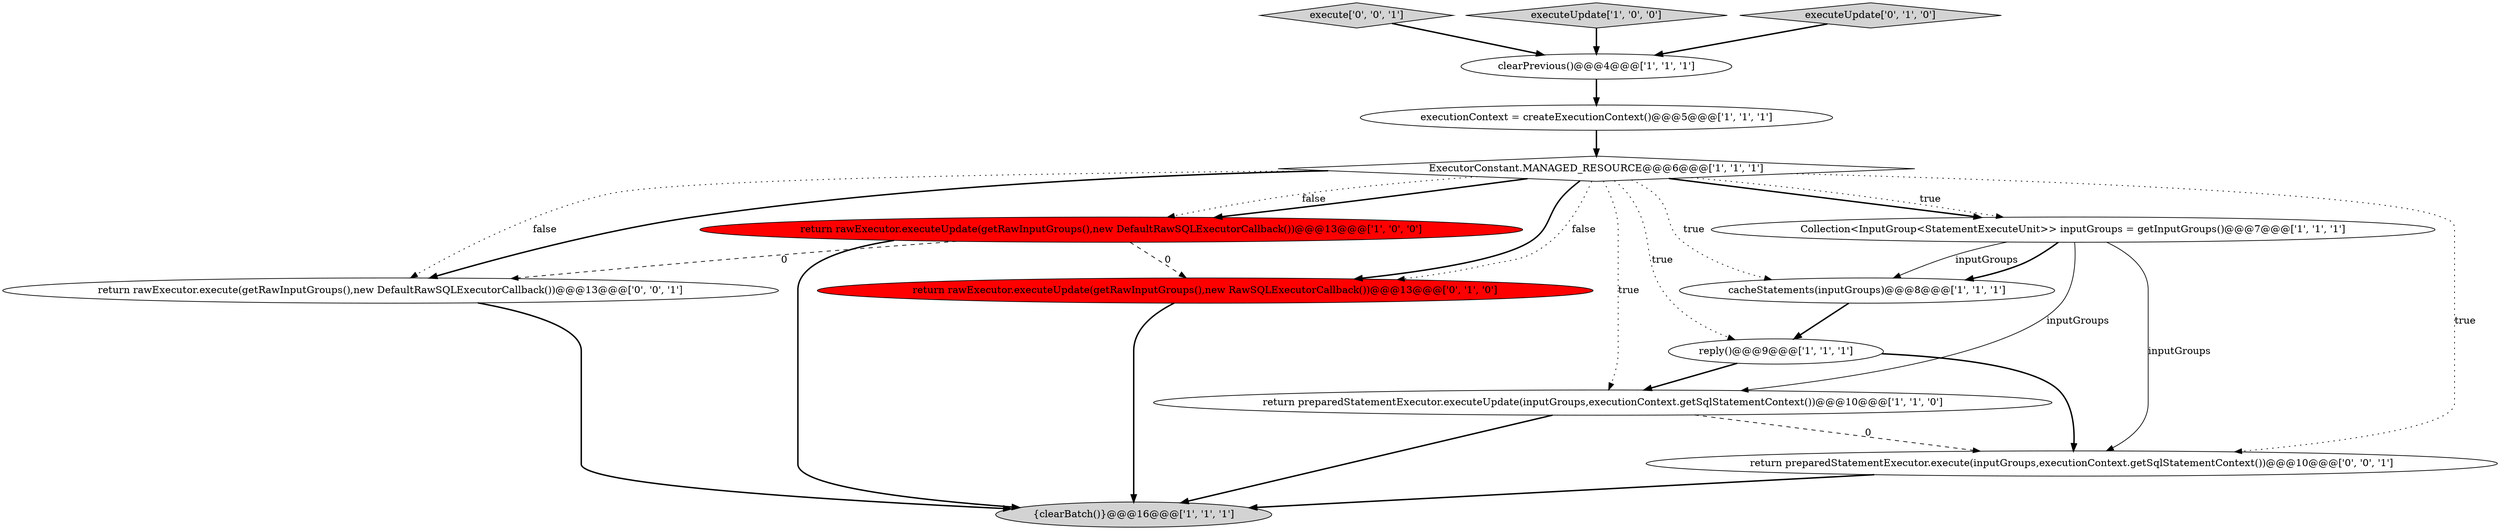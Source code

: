 digraph {
13 [style = filled, label = "return rawExecutor.execute(getRawInputGroups(),new DefaultRawSQLExecutorCallback())@@@13@@@['0', '0', '1']", fillcolor = white, shape = ellipse image = "AAA0AAABBB3BBB"];
4 [style = filled, label = "return rawExecutor.executeUpdate(getRawInputGroups(),new DefaultRawSQLExecutorCallback())@@@13@@@['1', '0', '0']", fillcolor = red, shape = ellipse image = "AAA1AAABBB1BBB"];
14 [style = filled, label = "execute['0', '0', '1']", fillcolor = lightgray, shape = diamond image = "AAA0AAABBB3BBB"];
10 [style = filled, label = "return rawExecutor.executeUpdate(getRawInputGroups(),new RawSQLExecutorCallback())@@@13@@@['0', '1', '0']", fillcolor = red, shape = ellipse image = "AAA1AAABBB2BBB"];
3 [style = filled, label = "executionContext = createExecutionContext()@@@5@@@['1', '1', '1']", fillcolor = white, shape = ellipse image = "AAA0AAABBB1BBB"];
9 [style = filled, label = "executeUpdate['1', '0', '0']", fillcolor = lightgray, shape = diamond image = "AAA0AAABBB1BBB"];
11 [style = filled, label = "executeUpdate['0', '1', '0']", fillcolor = lightgray, shape = diamond image = "AAA0AAABBB2BBB"];
6 [style = filled, label = "reply()@@@9@@@['1', '1', '1']", fillcolor = white, shape = ellipse image = "AAA0AAABBB1BBB"];
0 [style = filled, label = "return preparedStatementExecutor.executeUpdate(inputGroups,executionContext.getSqlStatementContext())@@@10@@@['1', '1', '0']", fillcolor = white, shape = ellipse image = "AAA0AAABBB1BBB"];
12 [style = filled, label = "return preparedStatementExecutor.execute(inputGroups,executionContext.getSqlStatementContext())@@@10@@@['0', '0', '1']", fillcolor = white, shape = ellipse image = "AAA0AAABBB3BBB"];
7 [style = filled, label = "cacheStatements(inputGroups)@@@8@@@['1', '1', '1']", fillcolor = white, shape = ellipse image = "AAA0AAABBB1BBB"];
8 [style = filled, label = "clearPrevious()@@@4@@@['1', '1', '1']", fillcolor = white, shape = ellipse image = "AAA0AAABBB1BBB"];
1 [style = filled, label = "{clearBatch()}@@@16@@@['1', '1', '1']", fillcolor = lightgray, shape = ellipse image = "AAA0AAABBB1BBB"];
5 [style = filled, label = "ExecutorConstant.MANAGED_RESOURCE@@@6@@@['1', '1', '1']", fillcolor = white, shape = diamond image = "AAA0AAABBB1BBB"];
2 [style = filled, label = "Collection<InputGroup<StatementExecuteUnit>> inputGroups = getInputGroups()@@@7@@@['1', '1', '1']", fillcolor = white, shape = ellipse image = "AAA0AAABBB1BBB"];
5->10 [style = bold, label=""];
5->4 [style = dotted, label="false"];
8->3 [style = bold, label=""];
5->6 [style = dotted, label="true"];
5->10 [style = dotted, label="false"];
6->0 [style = bold, label=""];
5->0 [style = dotted, label="true"];
5->12 [style = dotted, label="true"];
0->12 [style = dashed, label="0"];
2->12 [style = solid, label="inputGroups"];
9->8 [style = bold, label=""];
12->1 [style = bold, label=""];
2->0 [style = solid, label="inputGroups"];
13->1 [style = bold, label=""];
5->2 [style = bold, label=""];
3->5 [style = bold, label=""];
5->13 [style = dotted, label="false"];
2->7 [style = solid, label="inputGroups"];
5->7 [style = dotted, label="true"];
0->1 [style = bold, label=""];
5->13 [style = bold, label=""];
5->4 [style = bold, label=""];
7->6 [style = bold, label=""];
11->8 [style = bold, label=""];
4->1 [style = bold, label=""];
14->8 [style = bold, label=""];
2->7 [style = bold, label=""];
4->10 [style = dashed, label="0"];
4->13 [style = dashed, label="0"];
10->1 [style = bold, label=""];
5->2 [style = dotted, label="true"];
6->12 [style = bold, label=""];
}
